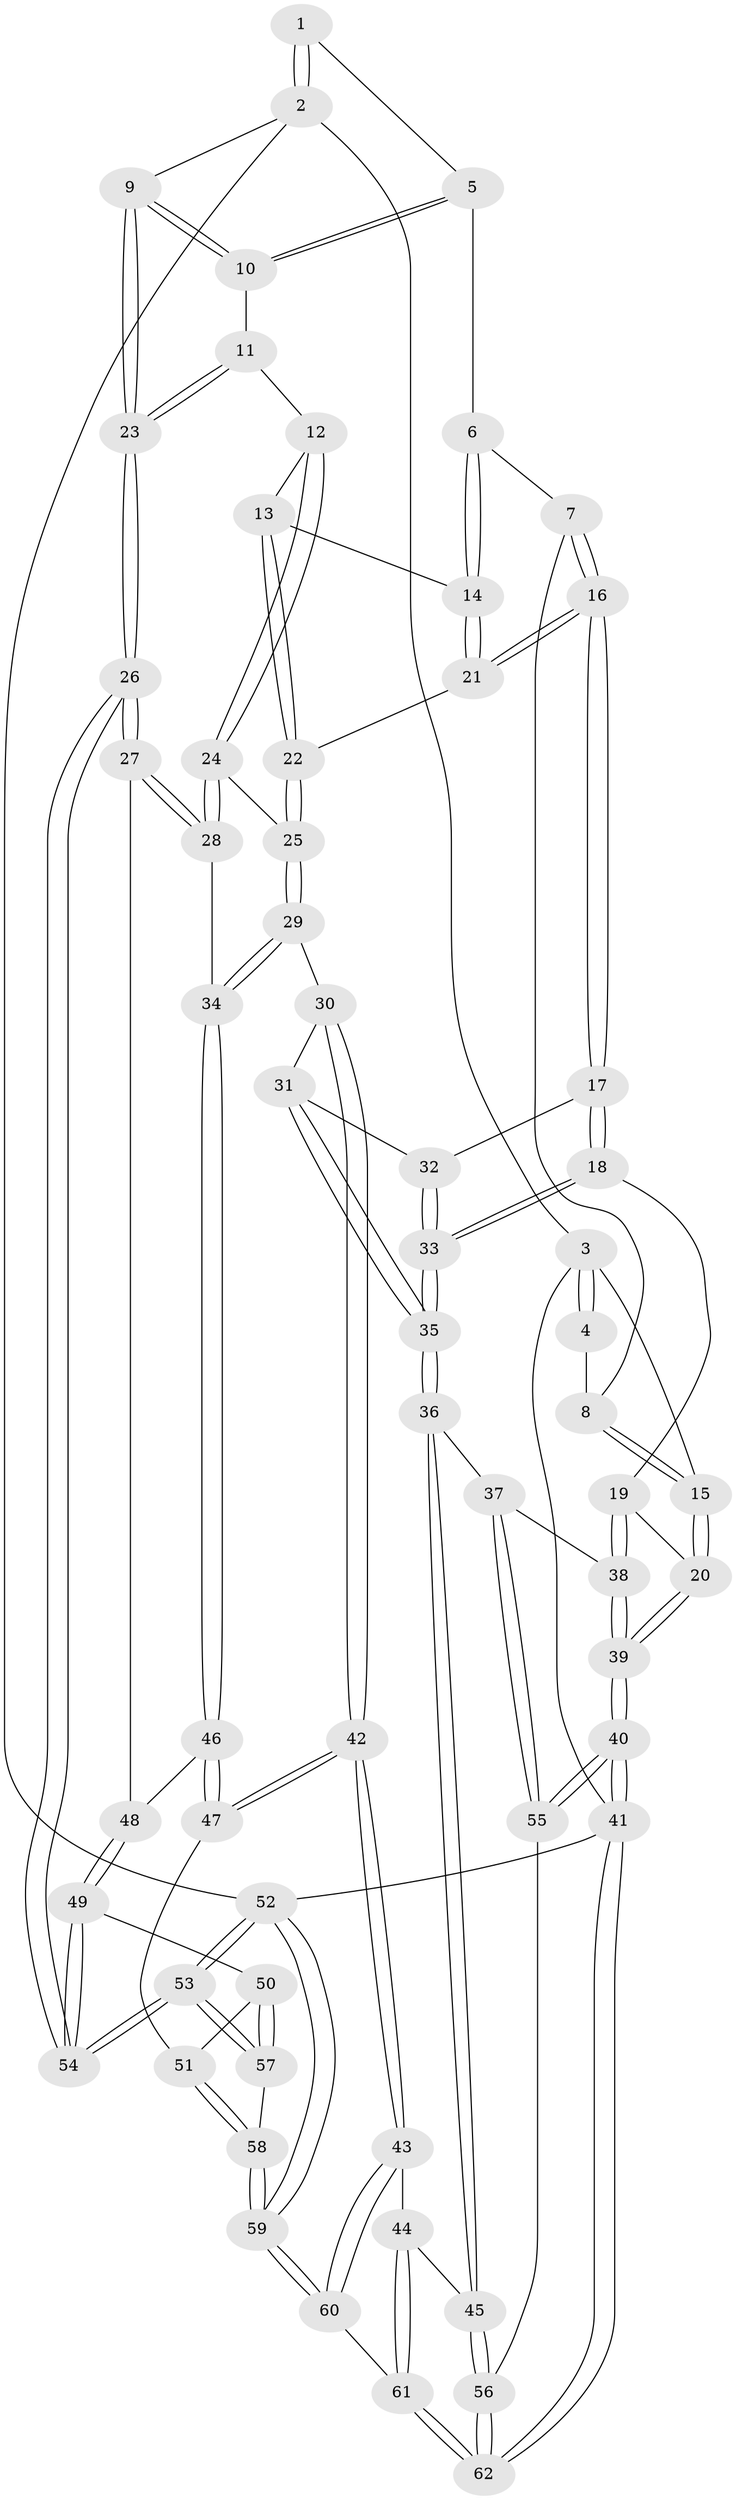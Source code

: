 // Generated by graph-tools (version 1.1) at 2025/51/03/09/25 03:51:06]
// undirected, 62 vertices, 152 edges
graph export_dot {
graph [start="1"]
  node [color=gray90,style=filled];
  1 [pos="+0.6949244196813059+0"];
  2 [pos="+1+0"];
  3 [pos="+0+0"];
  4 [pos="+0.3756968889981023+0"];
  5 [pos="+0.6890511898239429+0.08177623261541644"];
  6 [pos="+0.6772559018408888+0.09614580895281201"];
  7 [pos="+0.41930074118574107+0.13751468128108135"];
  8 [pos="+0.4149279705868591+0.11915360461571002"];
  9 [pos="+1+0"];
  10 [pos="+0.7953559016016238+0.17672531705356959"];
  11 [pos="+0.8111775353593605+0.25569825581044897"];
  12 [pos="+0.7851184155264899+0.273270085895689"];
  13 [pos="+0.7711101618836431+0.2747134979955639"];
  14 [pos="+0.623513169246809+0.210043536793552"];
  15 [pos="+0+0.17505885570189755"];
  16 [pos="+0.4160422562660268+0.2933286557793061"];
  17 [pos="+0.4155767714807766+0.2938677623671106"];
  18 [pos="+0.22115140800904995+0.32188870818638177"];
  19 [pos="+0.08364868461950607+0.3029931582998934"];
  20 [pos="+0+0.20117297060517744"];
  21 [pos="+0.5734028722623478+0.2740084312187603"];
  22 [pos="+0.6374686795176242+0.3300396446874968"];
  23 [pos="+1+0.4140352305391848"];
  24 [pos="+0.7381739108068991+0.428030913372417"];
  25 [pos="+0.66535880010561+0.3897793167158402"];
  26 [pos="+1+0.4810105026887285"];
  27 [pos="+1+0.4820983236456744"];
  28 [pos="+0.7620429372165625+0.4581625711704887"];
  29 [pos="+0.5819758719245683+0.4700120774369205"];
  30 [pos="+0.5313343669160097+0.48729763901913203"];
  31 [pos="+0.47287494269785857+0.4408596367490413"];
  32 [pos="+0.4327477167755614+0.3514531352062966"];
  33 [pos="+0.30902080964130146+0.5542919943094441"];
  34 [pos="+0.7067004266301822+0.5342989881451847"];
  35 [pos="+0.3209660233585294+0.6573053122214139"];
  36 [pos="+0.32027683529859213+0.6605961612825859"];
  37 [pos="+0.18904825288345908+0.6272945608705363"];
  38 [pos="+0.14152813019312835+0.540035593352203"];
  39 [pos="+0+0.6768748246473473"];
  40 [pos="+0+0.810172954970533"];
  41 [pos="+0+1"];
  42 [pos="+0.5692076376466212+0.6946966936976019"];
  43 [pos="+0.5079973841244669+0.7283136343759613"];
  44 [pos="+0.41912660473277674+0.7281210054201027"];
  45 [pos="+0.3636140475227502+0.722884260173857"];
  46 [pos="+0.6961859331669693+0.574465467135072"];
  47 [pos="+0.5866385912403319+0.6946611315607558"];
  48 [pos="+0.7679053546504641+0.6043796842547215"];
  49 [pos="+0.8065725805417209+0.6936515556252997"];
  50 [pos="+0.7689236939625825+0.7374113573871943"];
  51 [pos="+0.6147395458323381+0.7104950504065088"];
  52 [pos="+1+1"];
  53 [pos="+1+0.8149935443144629"];
  54 [pos="+1+0.5482658545996346"];
  55 [pos="+0+0.7894251850648648"];
  56 [pos="+0.2629295326862219+0.8891727632069371"];
  57 [pos="+0.8393855547313313+0.8645647273413687"];
  58 [pos="+0.734922652454528+0.9852221001629"];
  59 [pos="+0.6679258868056767+1"];
  60 [pos="+0.5958399947760671+1"];
  61 [pos="+0.4717596427048447+1"];
  62 [pos="+0.3019243251213679+1"];
  1 -- 2;
  1 -- 2;
  1 -- 5;
  2 -- 3;
  2 -- 9;
  2 -- 52;
  3 -- 4;
  3 -- 4;
  3 -- 15;
  3 -- 41;
  4 -- 8;
  5 -- 6;
  5 -- 10;
  5 -- 10;
  6 -- 7;
  6 -- 14;
  6 -- 14;
  7 -- 8;
  7 -- 16;
  7 -- 16;
  8 -- 15;
  8 -- 15;
  9 -- 10;
  9 -- 10;
  9 -- 23;
  9 -- 23;
  10 -- 11;
  11 -- 12;
  11 -- 23;
  11 -- 23;
  12 -- 13;
  12 -- 24;
  12 -- 24;
  13 -- 14;
  13 -- 22;
  13 -- 22;
  14 -- 21;
  14 -- 21;
  15 -- 20;
  15 -- 20;
  16 -- 17;
  16 -- 17;
  16 -- 21;
  16 -- 21;
  17 -- 18;
  17 -- 18;
  17 -- 32;
  18 -- 19;
  18 -- 33;
  18 -- 33;
  19 -- 20;
  19 -- 38;
  19 -- 38;
  20 -- 39;
  20 -- 39;
  21 -- 22;
  22 -- 25;
  22 -- 25;
  23 -- 26;
  23 -- 26;
  24 -- 25;
  24 -- 28;
  24 -- 28;
  25 -- 29;
  25 -- 29;
  26 -- 27;
  26 -- 27;
  26 -- 54;
  26 -- 54;
  27 -- 28;
  27 -- 28;
  27 -- 48;
  28 -- 34;
  29 -- 30;
  29 -- 34;
  29 -- 34;
  30 -- 31;
  30 -- 42;
  30 -- 42;
  31 -- 32;
  31 -- 35;
  31 -- 35;
  32 -- 33;
  32 -- 33;
  33 -- 35;
  33 -- 35;
  34 -- 46;
  34 -- 46;
  35 -- 36;
  35 -- 36;
  36 -- 37;
  36 -- 45;
  36 -- 45;
  37 -- 38;
  37 -- 55;
  37 -- 55;
  38 -- 39;
  38 -- 39;
  39 -- 40;
  39 -- 40;
  40 -- 41;
  40 -- 41;
  40 -- 55;
  40 -- 55;
  41 -- 62;
  41 -- 62;
  41 -- 52;
  42 -- 43;
  42 -- 43;
  42 -- 47;
  42 -- 47;
  43 -- 44;
  43 -- 60;
  43 -- 60;
  44 -- 45;
  44 -- 61;
  44 -- 61;
  45 -- 56;
  45 -- 56;
  46 -- 47;
  46 -- 47;
  46 -- 48;
  47 -- 51;
  48 -- 49;
  48 -- 49;
  49 -- 50;
  49 -- 54;
  49 -- 54;
  50 -- 51;
  50 -- 57;
  50 -- 57;
  51 -- 58;
  51 -- 58;
  52 -- 53;
  52 -- 53;
  52 -- 59;
  52 -- 59;
  53 -- 54;
  53 -- 54;
  53 -- 57;
  53 -- 57;
  55 -- 56;
  56 -- 62;
  56 -- 62;
  57 -- 58;
  58 -- 59;
  58 -- 59;
  59 -- 60;
  59 -- 60;
  60 -- 61;
  61 -- 62;
  61 -- 62;
}
